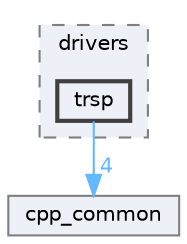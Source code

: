 digraph "trsp"
{
 // LATEX_PDF_SIZE
  bgcolor="transparent";
  edge [fontname=Helvetica,fontsize=10,labelfontname=Helvetica,labelfontsize=10];
  node [fontname=Helvetica,fontsize=10,shape=box,height=0.2,width=0.4];
  compound=true
  subgraph clusterdir_4fe5cf12322eb0f9892753dc20f1484c {
    graph [ bgcolor="#edf0f7", pencolor="grey50", label="drivers", fontname=Helvetica,fontsize=10 style="filled,dashed", URL="dir_4fe5cf12322eb0f9892753dc20f1484c.html",tooltip=""]
  dir_692928727b94edc8574293c887cf57d2 [label="trsp", fillcolor="#edf0f7", color="grey25", style="filled,bold", URL="dir_692928727b94edc8574293c887cf57d2.html",tooltip=""];
  }
  dir_f413d2883acb285bdeb0fac3ae939ed0 [label="cpp_common", fillcolor="#edf0f7", color="grey50", style="filled", URL="dir_f413d2883acb285bdeb0fac3ae939ed0.html",tooltip=""];
  dir_692928727b94edc8574293c887cf57d2->dir_f413d2883acb285bdeb0fac3ae939ed0 [headlabel="4", labeldistance=1.5 headhref="dir_000087_000036.html" href="dir_000087_000036.html" color="steelblue1" fontcolor="steelblue1"];
}
